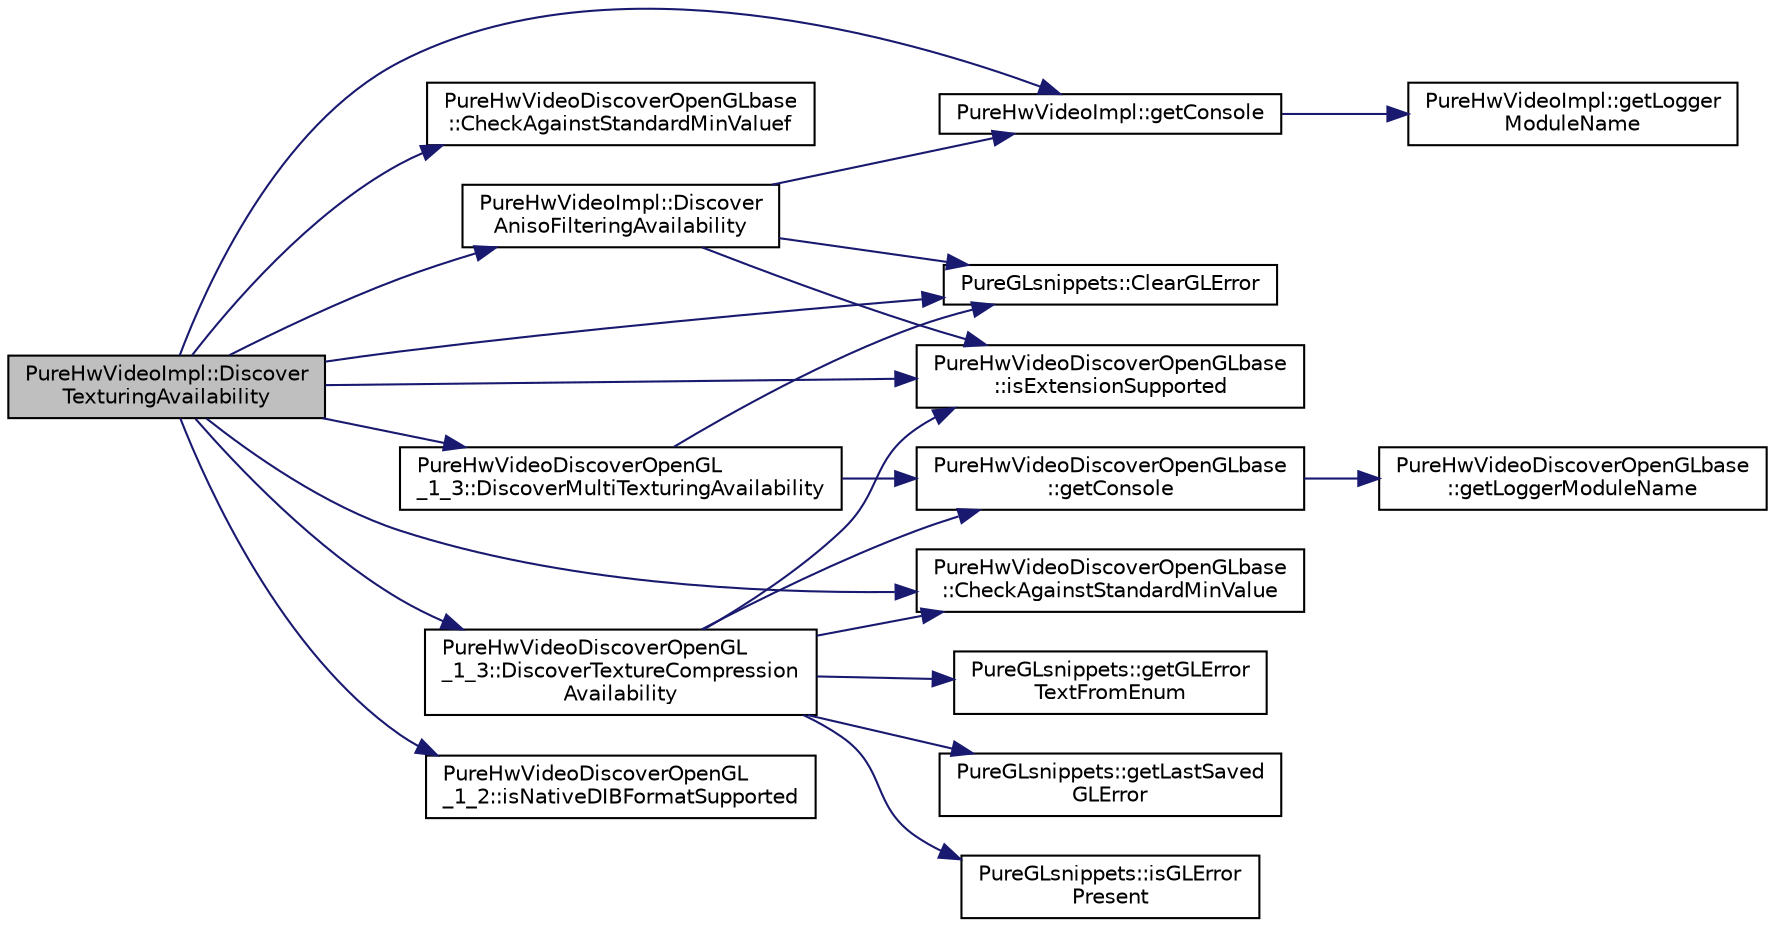 digraph "PureHwVideoImpl::DiscoverTexturingAvailability"
{
 // LATEX_PDF_SIZE
  edge [fontname="Helvetica",fontsize="10",labelfontname="Helvetica",labelfontsize="10"];
  node [fontname="Helvetica",fontsize="10",shape=record];
  rankdir="LR";
  Node1 [label="PureHwVideoImpl::Discover\lTexturingAvailability",height=0.2,width=0.4,color="black", fillcolor="grey75", style="filled", fontcolor="black",tooltip="Query texturing capabilities."];
  Node1 -> Node2 [color="midnightblue",fontsize="10",style="solid",fontname="Helvetica"];
  Node2 [label="PureHwVideoDiscoverOpenGLbase\l::CheckAgainstStandardMinValue",height=0.2,width=0.4,color="black", fillcolor="white", style="filled",URL="$class_pure_hw_video_discover_open_g_lbase.html#a3246dee68bcc5b5084b6095c3365864a",tooltip="Checks given value against given standard value."];
  Node1 -> Node3 [color="midnightblue",fontsize="10",style="solid",fontname="Helvetica"];
  Node3 [label="PureHwVideoDiscoverOpenGLbase\l::CheckAgainstStandardMinValuef",height=0.2,width=0.4,color="black", fillcolor="white", style="filled",URL="$class_pure_hw_video_discover_open_g_lbase.html#ad2c3f3a50644f5b194332a3c45baba38",tooltip="Checks given value against given standard value."];
  Node1 -> Node4 [color="midnightblue",fontsize="10",style="solid",fontname="Helvetica"];
  Node4 [label="PureGLsnippets::ClearGLError",height=0.2,width=0.4,color="black", fillcolor="white", style="filled",URL="$class_pure_g_lsnippets.html#a861a8137e889cc2e6dd0b81eee84a6c3",tooltip="Clears GL error state."];
  Node1 -> Node5 [color="midnightblue",fontsize="10",style="solid",fontname="Helvetica"];
  Node5 [label="PureHwVideoImpl::Discover\lAnisoFilteringAvailability",height=0.2,width=0.4,color="black", fillcolor="white", style="filled",URL="$class_pure_hw_video_impl.html#a5ce6c30a016b640acfb13d7a3c6343fa",tooltip="Query anisotropic filtering availability."];
  Node5 -> Node4 [color="midnightblue",fontsize="10",style="solid",fontname="Helvetica"];
  Node5 -> Node6 [color="midnightblue",fontsize="10",style="solid",fontname="Helvetica"];
  Node6 [label="PureHwVideoImpl::getConsole",height=0.2,width=0.4,color="black", fillcolor="white", style="filled",URL="$class_pure_hw_video_impl.html#a7802e0a390c5e5141f29d7501443c4c0",tooltip="Returns access to console preset with logger module name as this class."];
  Node6 -> Node7 [color="midnightblue",fontsize="10",style="solid",fontname="Helvetica"];
  Node7 [label="PureHwVideoImpl::getLogger\lModuleName",height=0.2,width=0.4,color="black", fillcolor="white", style="filled",URL="$class_pure_hw_video_impl.html#a5bcc6bdf054e4c31881ba937f6c908f2",tooltip="Returns the logger module name of this class."];
  Node5 -> Node8 [color="midnightblue",fontsize="10",style="solid",fontname="Helvetica"];
  Node8 [label="PureHwVideoDiscoverOpenGLbase\l::isExtensionSupported",height=0.2,width=0.4,color="black", fillcolor="white", style="filled",URL="$class_pure_hw_video_discover_open_g_lbase.html#a67f0959c377517a38b9a4b94416ff3a2",tooltip="Is the given extension supported?"];
  Node1 -> Node9 [color="midnightblue",fontsize="10",style="solid",fontname="Helvetica"];
  Node9 [label="PureHwVideoDiscoverOpenGL\l_1_3::DiscoverMultiTexturingAvailability",height=0.2,width=0.4,color="black", fillcolor="white", style="filled",URL="$class_pure_hw_video_discover_open_g_l__1__3.html#a676203be476ccf4fcc379f7eaf38600a",tooltip="Query multitexturing availability."];
  Node9 -> Node4 [color="midnightblue",fontsize="10",style="solid",fontname="Helvetica"];
  Node9 -> Node10 [color="midnightblue",fontsize="10",style="solid",fontname="Helvetica"];
  Node10 [label="PureHwVideoDiscoverOpenGLbase\l::getConsole",height=0.2,width=0.4,color="black", fillcolor="white", style="filled",URL="$class_pure_hw_video_discover_open_g_lbase.html#a29adfda3b524c247a5cd7a1979f35df5",tooltip="Returns access to console preset with logger module name as this class."];
  Node10 -> Node11 [color="midnightblue",fontsize="10",style="solid",fontname="Helvetica"];
  Node11 [label="PureHwVideoDiscoverOpenGLbase\l::getLoggerModuleName",height=0.2,width=0.4,color="black", fillcolor="white", style="filled",URL="$class_pure_hw_video_discover_open_g_lbase.html#a34d22bb4f5d5999a3dc713ba1b004efe",tooltip="Returns the logger module name of this class."];
  Node1 -> Node12 [color="midnightblue",fontsize="10",style="solid",fontname="Helvetica"];
  Node12 [label="PureHwVideoDiscoverOpenGL\l_1_3::DiscoverTextureCompression\lAvailability",height=0.2,width=0.4,color="black", fillcolor="white", style="filled",URL="$class_pure_hw_video_discover_open_g_l__1__3.html#a82dc05d50ada5ae79ace7ac9217f49ea",tooltip="Query texture compression availability."];
  Node12 -> Node2 [color="midnightblue",fontsize="10",style="solid",fontname="Helvetica"];
  Node12 -> Node10 [color="midnightblue",fontsize="10",style="solid",fontname="Helvetica"];
  Node12 -> Node13 [color="midnightblue",fontsize="10",style="solid",fontname="Helvetica"];
  Node13 [label="PureGLsnippets::getGLError\lTextFromEnum",height=0.2,width=0.4,color="black", fillcolor="white", style="filled",URL="$class_pure_g_lsnippets.html#ac9c5e3570d082ea2c1f51b185e238641",tooltip="Gets the string representation of the given GL error."];
  Node12 -> Node14 [color="midnightblue",fontsize="10",style="solid",fontname="Helvetica"];
  Node14 [label="PureGLsnippets::getLastSaved\lGLError",height=0.2,width=0.4,color="black", fillcolor="white", style="filled",URL="$class_pure_g_lsnippets.html#a65daf410252a99c8a322fea26bd4caf1",tooltip="Gets the last saved GL error."];
  Node12 -> Node8 [color="midnightblue",fontsize="10",style="solid",fontname="Helvetica"];
  Node12 -> Node15 [color="midnightblue",fontsize="10",style="solid",fontname="Helvetica"];
  Node15 [label="PureGLsnippets::isGLError\lPresent",height=0.2,width=0.4,color="black", fillcolor="white", style="filled",URL="$class_pure_g_lsnippets.html#a9901675747b09835eb82ddbad3a91fa5",tooltip="Gets whether there is an error in OpenGL or not."];
  Node1 -> Node6 [color="midnightblue",fontsize="10",style="solid",fontname="Helvetica"];
  Node1 -> Node8 [color="midnightblue",fontsize="10",style="solid",fontname="Helvetica"];
  Node1 -> Node16 [color="midnightblue",fontsize="10",style="solid",fontname="Helvetica"];
  Node16 [label="PureHwVideoDiscoverOpenGL\l_1_2::isNativeDIBFormatSupported",height=0.2,width=0.4,color="black", fillcolor="white", style="filled",URL="$class_pure_hw_video_discover_open_g_l__1__2.html#addf353267dd6bbe326c58c3c35ba9bc2",tooltip="Gets whether uploading of native DIBs (BGRA) is supported or not."];
}

